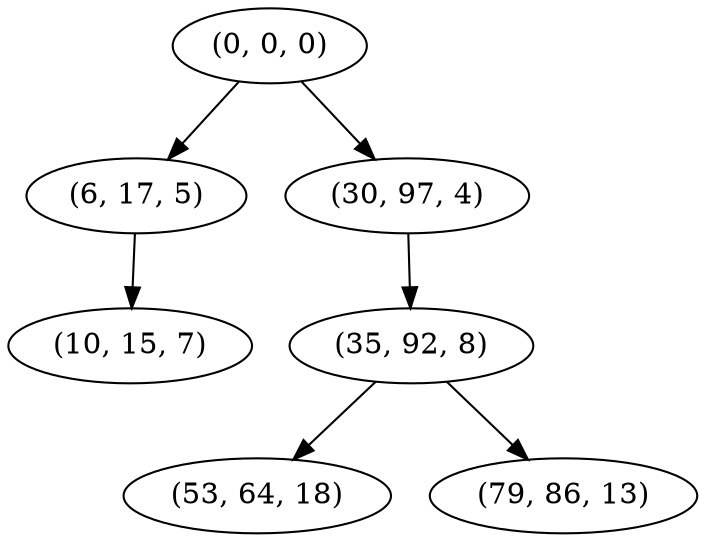 digraph tree {
    "(0, 0, 0)";
    "(6, 17, 5)";
    "(10, 15, 7)";
    "(30, 97, 4)";
    "(35, 92, 8)";
    "(53, 64, 18)";
    "(79, 86, 13)";
    "(0, 0, 0)" -> "(6, 17, 5)";
    "(0, 0, 0)" -> "(30, 97, 4)";
    "(6, 17, 5)" -> "(10, 15, 7)";
    "(30, 97, 4)" -> "(35, 92, 8)";
    "(35, 92, 8)" -> "(53, 64, 18)";
    "(35, 92, 8)" -> "(79, 86, 13)";
}
